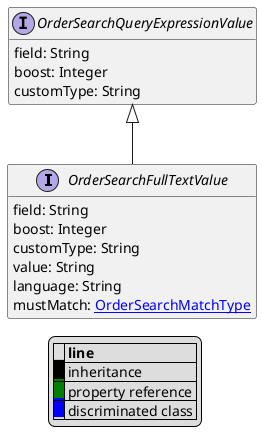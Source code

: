 @startuml

hide empty fields
hide empty methods
legend
|= |= line |
|<back:black>   </back>| inheritance |
|<back:green>   </back>| property reference |
|<back:blue>   </back>| discriminated class |
endlegend
interface OrderSearchFullTextValue [[OrderSearchFullTextValue.svg]] extends OrderSearchQueryExpressionValue {
    field: String
    boost: Integer
    customType: String
    value: String
    language: String
    mustMatch: [[OrderSearchMatchType.svg OrderSearchMatchType]]
}
interface OrderSearchQueryExpressionValue [[OrderSearchQueryExpressionValue.svg]]  {
    field: String
    boost: Integer
    customType: String
}





@enduml
